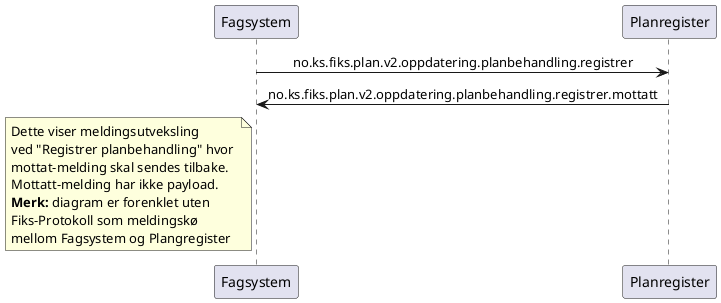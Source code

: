 @startuml
skinparam sequenceMessageAlign center 

participant Fagsystem as "Fagsystem"
participant Plangregister as "Planregister"

Fagsystem -> Plangregister : no.ks.fiks.plan.v2.oppdatering.planbehandling.registrer
Fagsystem <- Plangregister : no.ks.fiks.plan.v2.oppdatering.planbehandling.registrer.mottatt


note left of Fagsystem
Dette viser meldingsutveksling
ved "Registrer planbehandling" hvor 
mottat-melding skal sendes tilbake.
Mottatt-melding har ikke payload.
**Merk:** diagram er forenklet uten
Fiks-Protokoll som meldingskø
mellom Fagsystem og Plangregister
end note

@enduml